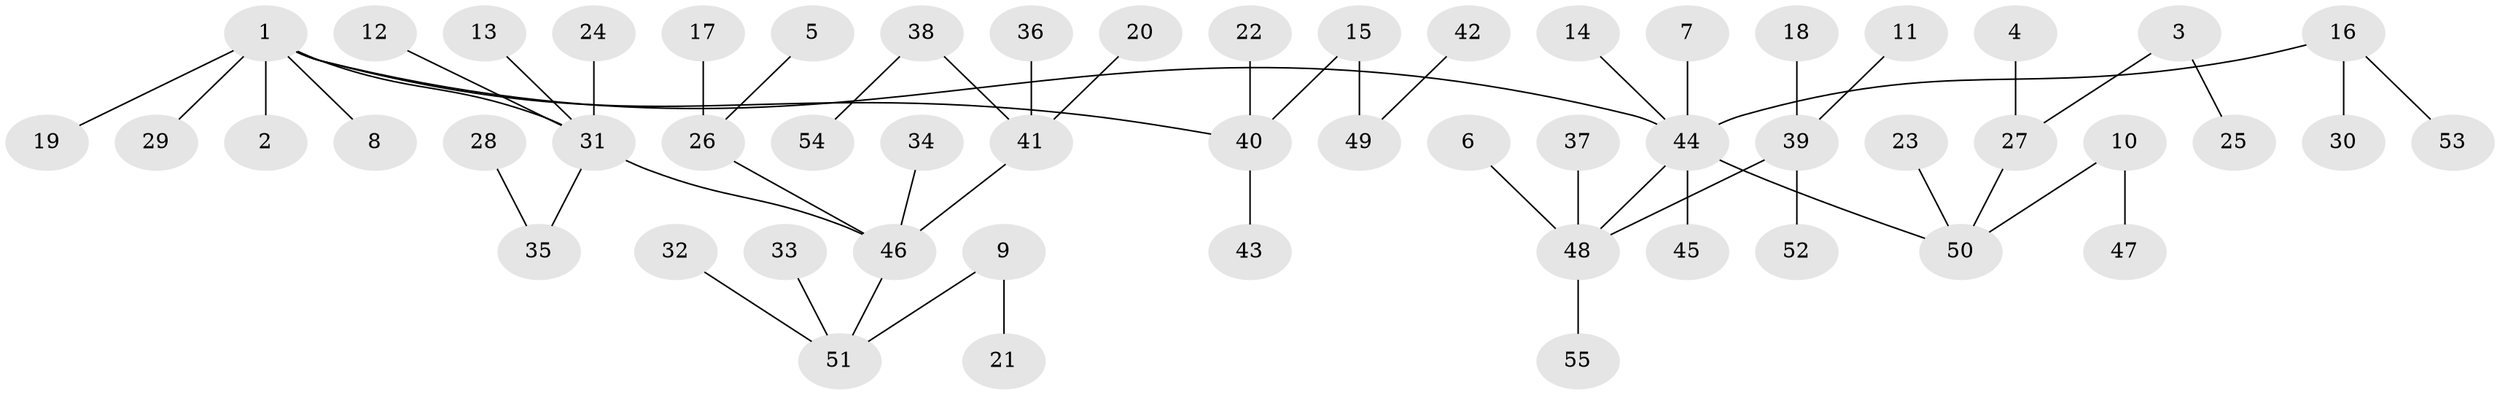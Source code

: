 // original degree distribution, {7: 0.027522935779816515, 8: 0.009174311926605505, 5: 0.027522935779816515, 2: 0.26605504587155965, 6: 0.01834862385321101, 4: 0.045871559633027525, 1: 0.5321100917431193, 3: 0.07339449541284404}
// Generated by graph-tools (version 1.1) at 2025/50/03/09/25 03:50:24]
// undirected, 55 vertices, 54 edges
graph export_dot {
graph [start="1"]
  node [color=gray90,style=filled];
  1;
  2;
  3;
  4;
  5;
  6;
  7;
  8;
  9;
  10;
  11;
  12;
  13;
  14;
  15;
  16;
  17;
  18;
  19;
  20;
  21;
  22;
  23;
  24;
  25;
  26;
  27;
  28;
  29;
  30;
  31;
  32;
  33;
  34;
  35;
  36;
  37;
  38;
  39;
  40;
  41;
  42;
  43;
  44;
  45;
  46;
  47;
  48;
  49;
  50;
  51;
  52;
  53;
  54;
  55;
  1 -- 2 [weight=1.0];
  1 -- 8 [weight=1.0];
  1 -- 19 [weight=1.0];
  1 -- 29 [weight=1.0];
  1 -- 31 [weight=1.0];
  1 -- 40 [weight=1.0];
  1 -- 44 [weight=1.0];
  3 -- 25 [weight=1.0];
  3 -- 27 [weight=1.0];
  4 -- 27 [weight=1.0];
  5 -- 26 [weight=1.0];
  6 -- 48 [weight=1.0];
  7 -- 44 [weight=1.0];
  9 -- 21 [weight=1.0];
  9 -- 51 [weight=1.0];
  10 -- 47 [weight=1.0];
  10 -- 50 [weight=1.0];
  11 -- 39 [weight=1.0];
  12 -- 31 [weight=1.0];
  13 -- 31 [weight=1.0];
  14 -- 44 [weight=1.0];
  15 -- 40 [weight=1.0];
  15 -- 49 [weight=1.0];
  16 -- 30 [weight=1.0];
  16 -- 44 [weight=1.0];
  16 -- 53 [weight=1.0];
  17 -- 26 [weight=1.0];
  18 -- 39 [weight=1.0];
  20 -- 41 [weight=1.0];
  22 -- 40 [weight=1.0];
  23 -- 50 [weight=1.0];
  24 -- 31 [weight=1.0];
  26 -- 46 [weight=1.0];
  27 -- 50 [weight=1.0];
  28 -- 35 [weight=1.0];
  31 -- 35 [weight=1.0];
  31 -- 46 [weight=1.0];
  32 -- 51 [weight=1.0];
  33 -- 51 [weight=1.0];
  34 -- 46 [weight=1.0];
  36 -- 41 [weight=1.0];
  37 -- 48 [weight=1.0];
  38 -- 41 [weight=1.0];
  38 -- 54 [weight=1.0];
  39 -- 48 [weight=1.0];
  39 -- 52 [weight=1.0];
  40 -- 43 [weight=1.0];
  41 -- 46 [weight=1.0];
  42 -- 49 [weight=1.0];
  44 -- 45 [weight=1.0];
  44 -- 48 [weight=1.0];
  44 -- 50 [weight=1.0];
  46 -- 51 [weight=1.0];
  48 -- 55 [weight=1.0];
}
